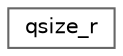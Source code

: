 digraph "Graphical Class Hierarchy"
{
 // LATEX_PDF_SIZE
  bgcolor="transparent";
  edge [fontname=Helvetica,fontsize=10,labelfontname=Helvetica,labelfontsize=10];
  node [fontname=Helvetica,fontsize=10,shape=box,height=0.2,width=0.4];
  rankdir="LR";
  Node0 [id="Node000000",label="qsize_r",height=0.2,width=0.4,color="grey40", fillcolor="white", style="filled",URL="$structqsize__r.html",tooltip=" "];
}
